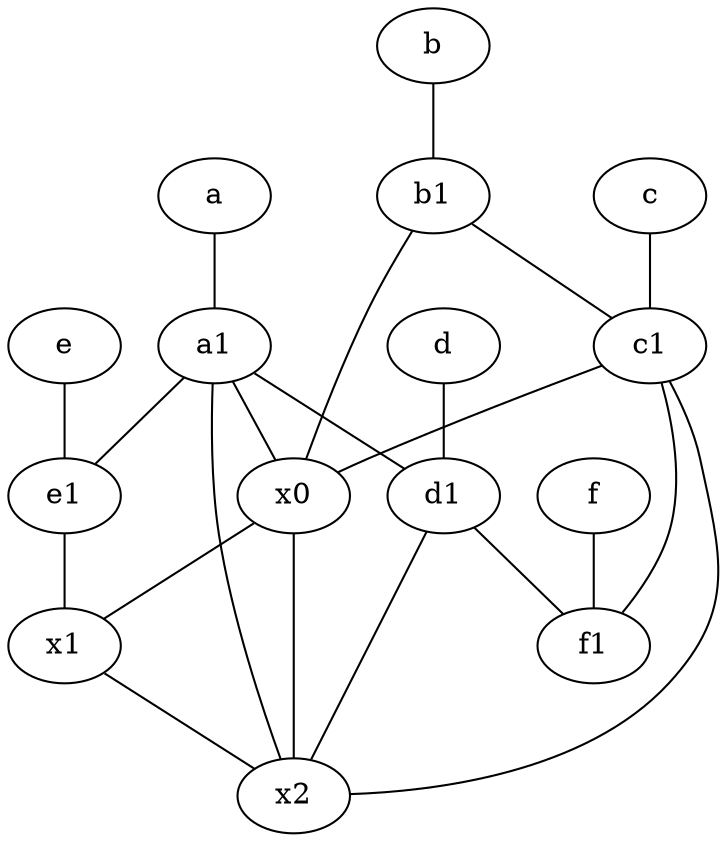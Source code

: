 graph {
	node [labelfontsize=50]
	x0 [labelfontsize=50]
	d [labelfontsize=50 pos="2,5!"]
	c1 [labelfontsize=50 pos="4.5,3!"]
	e1 [labelfontsize=50 pos="7,7!"]
	f1 [labelfontsize=50 pos="3,8!"]
	d1 [labelfontsize=50 pos="3,5!"]
	c [labelfontsize=50 pos="4.5,2!"]
	a1 [labelfontsize=50 pos="8,3!"]
	a [labelfontsize=50 pos="8,2!"]
	b1 [labelfontsize=50 pos="9,4!"]
	f [labelfontsize=50 pos="3,9!"]
	x1 [labelfontsize=50]
	x2 [labelfontsize=50]
	b [labelfontsize=50 pos="10,4!"]
	e [labelfontsize=50 pos="7,9!"]
	a1 -- x2
	b -- b1
	e1 -- x1
	x0 -- x1
	x1 -- x2
	e -- e1
	a1 -- x0
	b1 -- c1
	d1 -- f1
	a1 -- e1
	c1 -- f1
	x0 -- x2
	d1 -- x2
	c1 -- x2
	c1 -- x0
	d -- d1
	f -- f1
	a -- a1
	b1 -- x0
	a1 -- d1
	c -- c1
}
